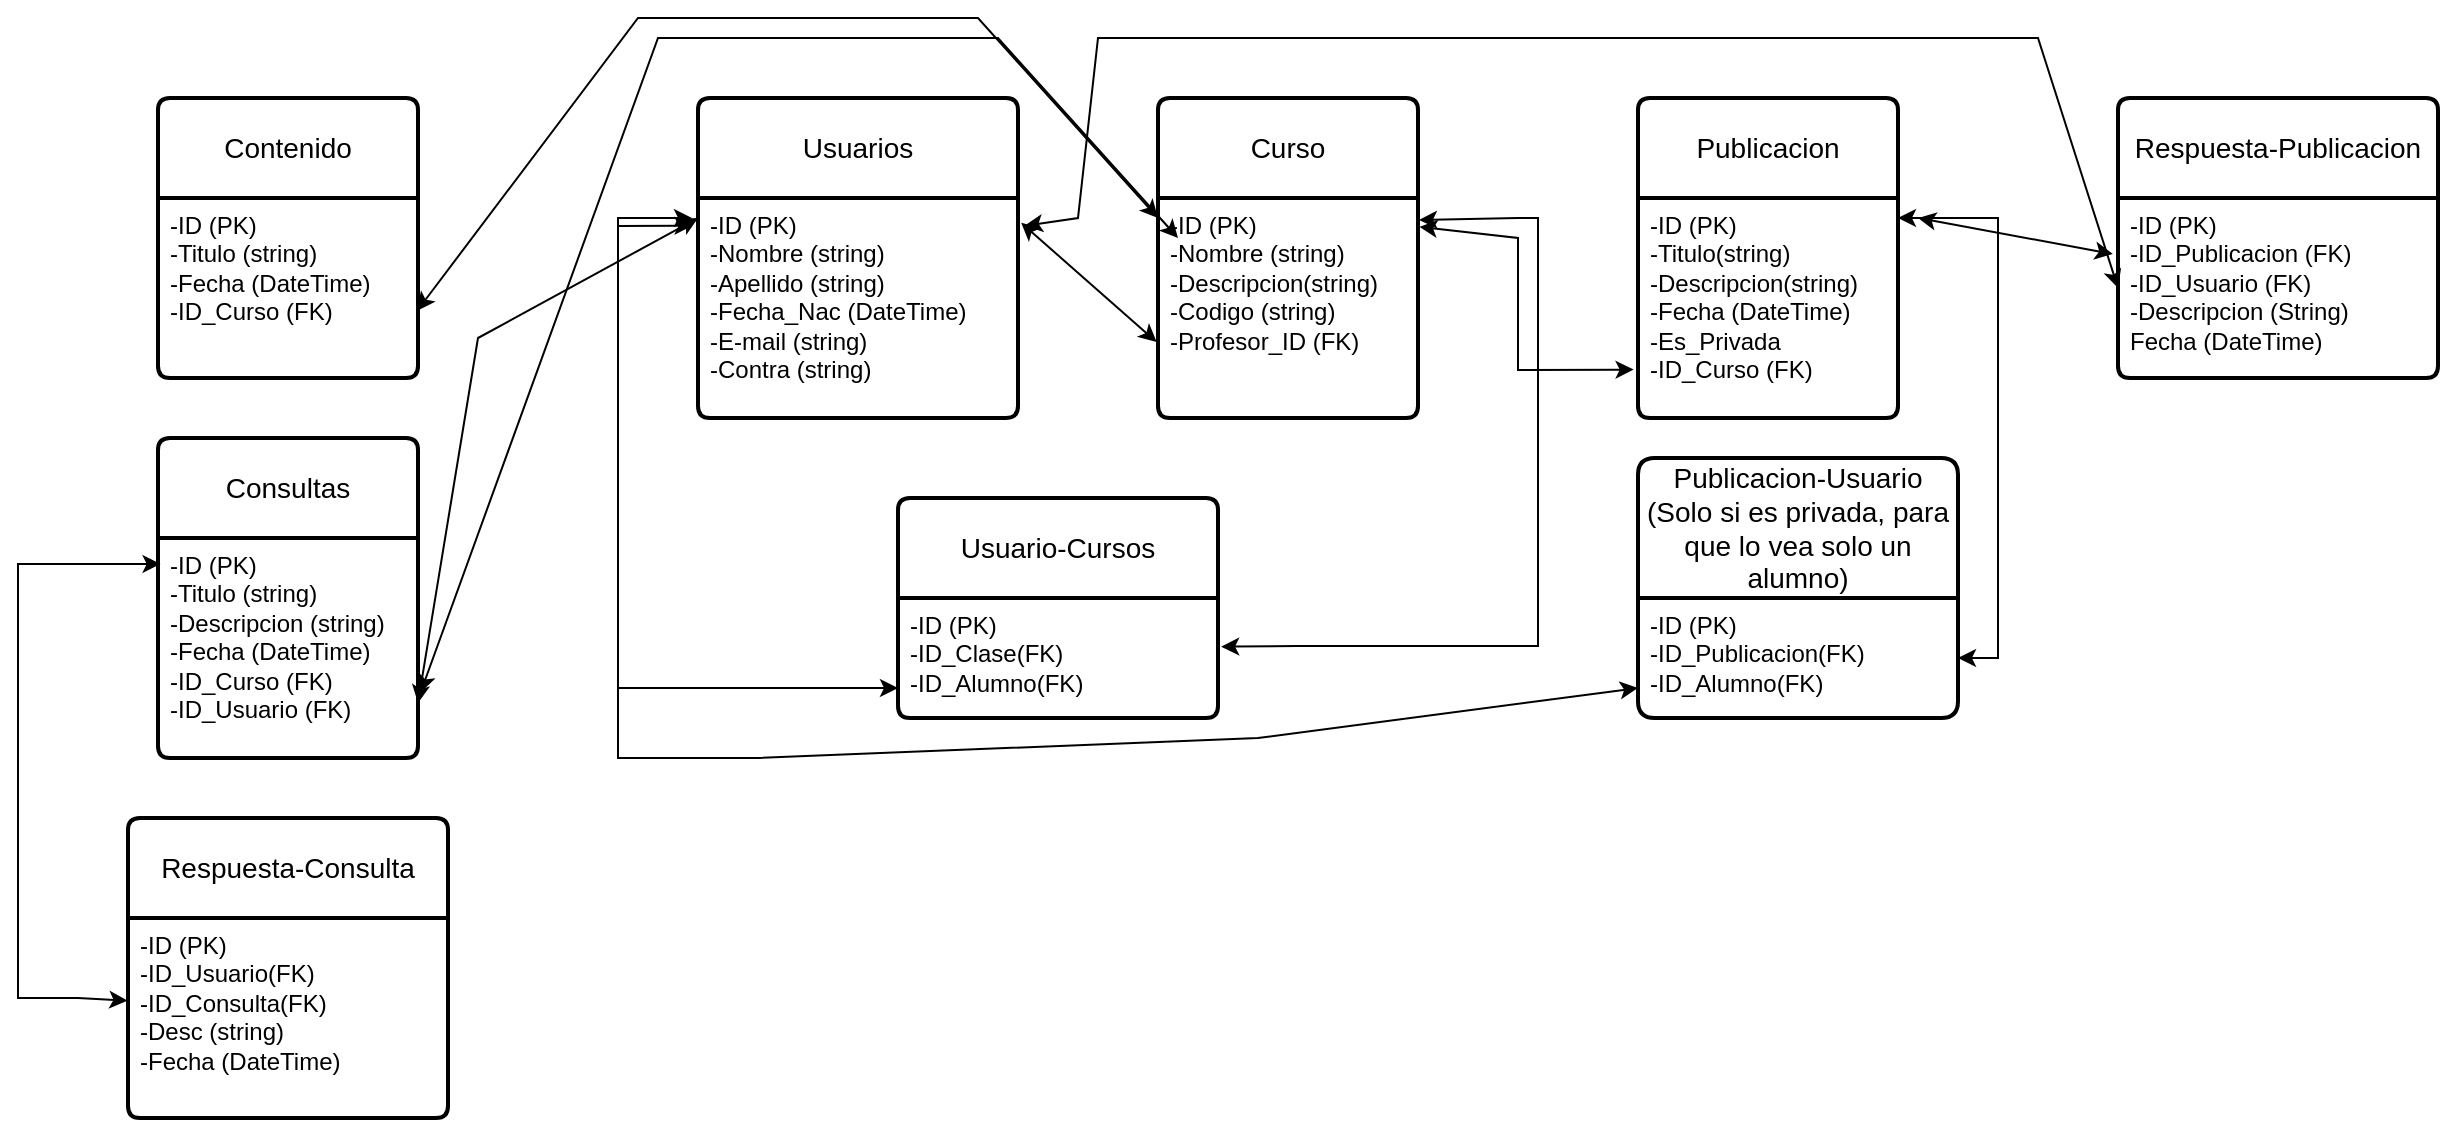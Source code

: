 <mxfile version="21.2.8" type="device">
  <diagram name="Página-1" id="AQLMu8vAlDGSSKm7oeRJ">
    <mxGraphModel dx="2796" dy="1033" grid="1" gridSize="10" guides="1" tooltips="1" connect="1" arrows="1" fold="1" page="1" pageScale="1" pageWidth="827" pageHeight="1169" math="0" shadow="0">
      <root>
        <mxCell id="0" />
        <mxCell id="1" parent="0" />
        <mxCell id="G4TxEUvhC4LsjDLNE99U-1" value="Usuarios&lt;br&gt;" style="swimlane;childLayout=stackLayout;horizontal=1;startSize=50;horizontalStack=0;rounded=1;fontSize=14;fontStyle=0;strokeWidth=2;resizeParent=0;resizeLast=1;shadow=0;dashed=0;align=center;arcSize=4;whiteSpace=wrap;html=1;" vertex="1" parent="1">
          <mxGeometry x="70" y="100" width="160" height="160" as="geometry" />
        </mxCell>
        <mxCell id="G4TxEUvhC4LsjDLNE99U-2" value="-ID (PK)&lt;br&gt;-Nombre (string)&lt;br&gt;-Apellido (string)&lt;br&gt;-Fecha_Nac (DateTime)&lt;br&gt;-E-mail (string)&lt;br&gt;-Contra (string)" style="align=left;strokeColor=none;fillColor=none;spacingLeft=4;fontSize=12;verticalAlign=top;resizable=0;rotatable=0;part=1;html=1;" vertex="1" parent="G4TxEUvhC4LsjDLNE99U-1">
          <mxGeometry y="50" width="160" height="110" as="geometry" />
        </mxCell>
        <mxCell id="G4TxEUvhC4LsjDLNE99U-3" value="Usuario-Cursos" style="swimlane;childLayout=stackLayout;horizontal=1;startSize=50;horizontalStack=0;rounded=1;fontSize=14;fontStyle=0;strokeWidth=2;resizeParent=0;resizeLast=1;shadow=0;dashed=0;align=center;arcSize=4;whiteSpace=wrap;html=1;" vertex="1" parent="1">
          <mxGeometry x="170" y="300" width="160" height="110" as="geometry" />
        </mxCell>
        <mxCell id="G4TxEUvhC4LsjDLNE99U-4" value="-ID (PK)&lt;br&gt;-ID_Clase(FK)&lt;br&gt;-ID_Alumno(FK)" style="align=left;strokeColor=none;fillColor=none;spacingLeft=4;fontSize=12;verticalAlign=top;resizable=0;rotatable=0;part=1;html=1;" vertex="1" parent="G4TxEUvhC4LsjDLNE99U-3">
          <mxGeometry y="50" width="160" height="60" as="geometry" />
        </mxCell>
        <mxCell id="G4TxEUvhC4LsjDLNE99U-5" value="Curso" style="swimlane;childLayout=stackLayout;horizontal=1;startSize=50;horizontalStack=0;rounded=1;fontSize=14;fontStyle=0;strokeWidth=2;resizeParent=0;resizeLast=1;shadow=0;dashed=0;align=center;arcSize=4;whiteSpace=wrap;html=1;" vertex="1" parent="1">
          <mxGeometry x="300" y="100" width="130" height="160" as="geometry" />
        </mxCell>
        <mxCell id="G4TxEUvhC4LsjDLNE99U-6" value="-ID (PK)&lt;br&gt;-Nombre (string)&lt;br&gt;-Descripcion(string)&lt;br&gt;-Codigo (string)&lt;br&gt;-Profesor_ID (FK)" style="align=left;strokeColor=none;fillColor=none;spacingLeft=4;fontSize=12;verticalAlign=top;resizable=0;rotatable=0;part=1;html=1;" vertex="1" parent="G4TxEUvhC4LsjDLNE99U-5">
          <mxGeometry y="50" width="130" height="110" as="geometry" />
        </mxCell>
        <mxCell id="G4TxEUvhC4LsjDLNE99U-7" value="" style="endArrow=classic;startArrow=classic;html=1;rounded=0;entryX=-0.005;entryY=0.655;entryDx=0;entryDy=0;entryPerimeter=0;exitX=1.01;exitY=0.113;exitDx=0;exitDy=0;exitPerimeter=0;" edge="1" parent="1" source="G4TxEUvhC4LsjDLNE99U-2" target="G4TxEUvhC4LsjDLNE99U-6">
          <mxGeometry width="50" height="50" relative="1" as="geometry">
            <mxPoint x="250" y="160" as="sourcePoint" />
            <mxPoint x="730" y="320" as="targetPoint" />
          </mxGeometry>
        </mxCell>
        <mxCell id="G4TxEUvhC4LsjDLNE99U-8" value="" style="endArrow=classic;startArrow=classic;html=1;rounded=0;exitX=-0.017;exitY=0.126;exitDx=0;exitDy=0;exitPerimeter=0;entryX=0;entryY=0.75;entryDx=0;entryDy=0;" edge="1" parent="1" source="G4TxEUvhC4LsjDLNE99U-2" target="G4TxEUvhC4LsjDLNE99U-4">
          <mxGeometry width="50" height="50" relative="1" as="geometry">
            <mxPoint x="60" y="160" as="sourcePoint" />
            <mxPoint x="160" y="400" as="targetPoint" />
            <Array as="points">
              <mxPoint x="30" y="164" />
              <mxPoint x="30" y="390" />
              <mxPoint x="30" y="395" />
              <mxPoint x="90" y="395" />
            </Array>
          </mxGeometry>
        </mxCell>
        <mxCell id="G4TxEUvhC4LsjDLNE99U-10" value="" style="endArrow=classic;startArrow=classic;html=1;rounded=0;exitX=1.01;exitY=0.406;exitDx=0;exitDy=0;exitPerimeter=0;entryX=1.004;entryY=0.1;entryDx=0;entryDy=0;entryPerimeter=0;" edge="1" parent="1" source="G4TxEUvhC4LsjDLNE99U-4" target="G4TxEUvhC4LsjDLNE99U-6">
          <mxGeometry width="50" height="50" relative="1" as="geometry">
            <mxPoint x="350" y="380" as="sourcePoint" />
            <mxPoint x="520" y="160" as="targetPoint" />
            <Array as="points">
              <mxPoint x="370" y="374" />
              <mxPoint x="470" y="374" />
              <mxPoint x="490" y="374" />
              <mxPoint x="490" y="170" />
              <mxPoint x="490" y="160" />
              <mxPoint x="480" y="160" />
            </Array>
          </mxGeometry>
        </mxCell>
        <mxCell id="G4TxEUvhC4LsjDLNE99U-11" value="Publicacion" style="swimlane;childLayout=stackLayout;horizontal=1;startSize=50;horizontalStack=0;rounded=1;fontSize=14;fontStyle=0;strokeWidth=2;resizeParent=0;resizeLast=1;shadow=0;dashed=0;align=center;arcSize=4;whiteSpace=wrap;html=1;" vertex="1" parent="1">
          <mxGeometry x="540" y="100" width="130" height="160" as="geometry" />
        </mxCell>
        <mxCell id="G4TxEUvhC4LsjDLNE99U-12" value="-ID (PK)&lt;br&gt;-Titulo(string)&lt;br&gt;-Descripcion(string)&lt;br&gt;-Fecha (DateTime)&lt;br&gt;-Es_Privada&lt;br&gt;-ID_Curso (FK)" style="align=left;strokeColor=none;fillColor=none;spacingLeft=4;fontSize=12;verticalAlign=top;resizable=0;rotatable=0;part=1;html=1;" vertex="1" parent="G4TxEUvhC4LsjDLNE99U-11">
          <mxGeometry y="50" width="130" height="110" as="geometry" />
        </mxCell>
        <mxCell id="G4TxEUvhC4LsjDLNE99U-13" value="" style="endArrow=classic;startArrow=classic;html=1;rounded=0;entryX=-0.017;entryY=0.78;entryDx=0;entryDy=0;entryPerimeter=0;exitX=1.005;exitY=0.131;exitDx=0;exitDy=0;exitPerimeter=0;" edge="1" parent="1" source="G4TxEUvhC4LsjDLNE99U-6" target="G4TxEUvhC4LsjDLNE99U-12">
          <mxGeometry width="50" height="50" relative="1" as="geometry">
            <mxPoint x="430" y="170" as="sourcePoint" />
            <mxPoint x="480" y="120" as="targetPoint" />
            <Array as="points">
              <mxPoint x="480" y="170" />
              <mxPoint x="480" y="210" />
              <mxPoint x="480" y="236" />
            </Array>
          </mxGeometry>
        </mxCell>
        <mxCell id="G4TxEUvhC4LsjDLNE99U-14" value="Publicacion-Usuario&lt;br&gt;(Solo si es privada, para que lo vea solo un alumno)" style="swimlane;childLayout=stackLayout;horizontal=1;startSize=70;horizontalStack=0;rounded=1;fontSize=14;fontStyle=0;strokeWidth=2;resizeParent=0;resizeLast=1;shadow=0;dashed=0;align=center;arcSize=4;whiteSpace=wrap;html=1;" vertex="1" parent="1">
          <mxGeometry x="540" y="280" width="160" height="130" as="geometry" />
        </mxCell>
        <mxCell id="G4TxEUvhC4LsjDLNE99U-15" value="-ID (PK)&lt;br&gt;-ID_Publicacion(FK)&lt;br&gt;-ID_Alumno(FK)" style="align=left;strokeColor=none;fillColor=none;spacingLeft=4;fontSize=12;verticalAlign=top;resizable=0;rotatable=0;part=1;html=1;" vertex="1" parent="G4TxEUvhC4LsjDLNE99U-14">
          <mxGeometry y="70" width="160" height="60" as="geometry" />
        </mxCell>
        <mxCell id="G4TxEUvhC4LsjDLNE99U-16" value="" style="endArrow=classic;startArrow=classic;html=1;rounded=0;exitX=1;exitY=0.5;exitDx=0;exitDy=0;" edge="1" parent="1" source="G4TxEUvhC4LsjDLNE99U-15">
          <mxGeometry width="50" height="50" relative="1" as="geometry">
            <mxPoint x="720" y="380" as="sourcePoint" />
            <mxPoint x="670" y="160" as="targetPoint" />
            <Array as="points">
              <mxPoint x="720" y="380" />
              <mxPoint x="720" y="270" />
              <mxPoint x="720" y="160" />
              <mxPoint x="670" y="160" />
            </Array>
          </mxGeometry>
        </mxCell>
        <mxCell id="G4TxEUvhC4LsjDLNE99U-18" value="" style="endArrow=classic;startArrow=classic;html=1;rounded=0;exitX=-0.017;exitY=0.126;exitDx=0;exitDy=0;exitPerimeter=0;entryX=0;entryY=0.75;entryDx=0;entryDy=0;" edge="1" parent="1" target="G4TxEUvhC4LsjDLNE99U-15">
          <mxGeometry width="50" height="50" relative="1" as="geometry">
            <mxPoint x="67" y="160" as="sourcePoint" />
            <mxPoint x="180" y="430" as="targetPoint" />
            <Array as="points">
              <mxPoint x="30" y="160" />
              <mxPoint x="30" y="386" />
              <mxPoint x="30" y="430" />
              <mxPoint x="100" y="430" />
              <mxPoint x="350" y="420" />
            </Array>
          </mxGeometry>
        </mxCell>
        <mxCell id="G4TxEUvhC4LsjDLNE99U-19" value="Respuesta-Publicacion" style="swimlane;childLayout=stackLayout;horizontal=1;startSize=50;horizontalStack=0;rounded=1;fontSize=14;fontStyle=0;strokeWidth=2;resizeParent=0;resizeLast=1;shadow=0;dashed=0;align=center;arcSize=4;whiteSpace=wrap;html=1;" vertex="1" parent="1">
          <mxGeometry x="780" y="100" width="160" height="140" as="geometry" />
        </mxCell>
        <mxCell id="G4TxEUvhC4LsjDLNE99U-20" value="-ID (PK)&lt;br&gt;-ID_Publicacion (FK)&lt;br&gt;-ID_Usuario (FK)&lt;br&gt;-Descripcion (String)&lt;br&gt;Fecha (DateTime)" style="align=left;strokeColor=none;fillColor=none;spacingLeft=4;fontSize=12;verticalAlign=top;resizable=0;rotatable=0;part=1;html=1;" vertex="1" parent="G4TxEUvhC4LsjDLNE99U-19">
          <mxGeometry y="50" width="160" height="90" as="geometry" />
        </mxCell>
        <mxCell id="G4TxEUvhC4LsjDLNE99U-21" value="" style="endArrow=classic;startArrow=classic;html=1;rounded=0;entryX=-0.016;entryY=0.311;entryDx=0;entryDy=0;entryPerimeter=0;" edge="1" parent="1" target="G4TxEUvhC4LsjDLNE99U-20">
          <mxGeometry width="50" height="50" relative="1" as="geometry">
            <mxPoint x="680" y="160" as="sourcePoint" />
            <mxPoint x="780" y="170" as="targetPoint" />
          </mxGeometry>
        </mxCell>
        <mxCell id="G4TxEUvhC4LsjDLNE99U-22" value="" style="endArrow=classic;startArrow=classic;html=1;rounded=0;entryX=0;entryY=0.5;entryDx=0;entryDy=0;exitX=1.021;exitY=0.126;exitDx=0;exitDy=0;exitPerimeter=0;" edge="1" parent="1" source="G4TxEUvhC4LsjDLNE99U-2" target="G4TxEUvhC4LsjDLNE99U-20">
          <mxGeometry width="50" height="50" relative="1" as="geometry">
            <mxPoint x="260" y="70" as="sourcePoint" />
            <mxPoint x="770" y="190" as="targetPoint" />
            <Array as="points">
              <mxPoint x="260" y="160" />
              <mxPoint x="270" y="70" />
              <mxPoint x="740" y="70" />
            </Array>
          </mxGeometry>
        </mxCell>
        <mxCell id="G4TxEUvhC4LsjDLNE99U-23" value="Contenido" style="swimlane;childLayout=stackLayout;horizontal=1;startSize=50;horizontalStack=0;rounded=1;fontSize=14;fontStyle=0;strokeWidth=2;resizeParent=0;resizeLast=1;shadow=0;dashed=0;align=center;arcSize=4;whiteSpace=wrap;html=1;" vertex="1" parent="1">
          <mxGeometry x="-200" y="100" width="130" height="140" as="geometry" />
        </mxCell>
        <mxCell id="G4TxEUvhC4LsjDLNE99U-24" value="-ID (PK)&lt;br&gt;-Titulo (string)&lt;br&gt;-Fecha (DateTime)&lt;br&gt;-ID_Curso (FK)" style="align=left;strokeColor=none;fillColor=none;spacingLeft=4;fontSize=12;verticalAlign=top;resizable=0;rotatable=0;part=1;html=1;" vertex="1" parent="G4TxEUvhC4LsjDLNE99U-23">
          <mxGeometry y="50" width="130" height="90" as="geometry" />
        </mxCell>
        <mxCell id="G4TxEUvhC4LsjDLNE99U-25" value="" style="endArrow=classic;startArrow=classic;html=1;rounded=0;entryX=0;entryY=0.091;entryDx=0;entryDy=0;entryPerimeter=0;exitX=0.997;exitY=0.626;exitDx=0;exitDy=0;exitPerimeter=0;" edge="1" parent="1" source="G4TxEUvhC4LsjDLNE99U-24" target="G4TxEUvhC4LsjDLNE99U-6">
          <mxGeometry width="50" height="50" relative="1" as="geometry">
            <mxPoint x="-40" y="205" as="sourcePoint" />
            <mxPoint x="230" y="60" as="targetPoint" />
            <Array as="points">
              <mxPoint x="40" y="60" />
              <mxPoint x="210" y="60" />
            </Array>
          </mxGeometry>
        </mxCell>
        <mxCell id="G4TxEUvhC4LsjDLNE99U-26" value="Consultas" style="swimlane;childLayout=stackLayout;horizontal=1;startSize=50;horizontalStack=0;rounded=1;fontSize=14;fontStyle=0;strokeWidth=2;resizeParent=0;resizeLast=1;shadow=0;dashed=0;align=center;arcSize=4;whiteSpace=wrap;html=1;" vertex="1" parent="1">
          <mxGeometry x="-200" y="270" width="130" height="160" as="geometry" />
        </mxCell>
        <mxCell id="G4TxEUvhC4LsjDLNE99U-27" value="-ID (PK)&lt;br&gt;-Titulo (string)&lt;br&gt;-Descripcion (string)&lt;br&gt;-Fecha (DateTime)&lt;br&gt;-ID_Curso (FK)&lt;br&gt;-ID_Usuario (FK)" style="align=left;strokeColor=none;fillColor=none;spacingLeft=4;fontSize=12;verticalAlign=top;resizable=0;rotatable=0;part=1;html=1;" vertex="1" parent="G4TxEUvhC4LsjDLNE99U-26">
          <mxGeometry y="50" width="130" height="110" as="geometry" />
        </mxCell>
        <mxCell id="G4TxEUvhC4LsjDLNE99U-28" value="" style="endArrow=classic;startArrow=classic;html=1;rounded=0;entryX=0;entryY=0.091;entryDx=0;entryDy=0;entryPerimeter=0;exitX=1.01;exitY=0.702;exitDx=0;exitDy=0;exitPerimeter=0;" edge="1" parent="1" source="G4TxEUvhC4LsjDLNE99U-27">
          <mxGeometry width="50" height="50" relative="1" as="geometry">
            <mxPoint x="-60" y="216" as="sourcePoint" />
            <mxPoint x="310" y="170" as="targetPoint" />
            <Array as="points">
              <mxPoint x="50" y="70" />
              <mxPoint x="220" y="70" />
            </Array>
          </mxGeometry>
        </mxCell>
        <mxCell id="G4TxEUvhC4LsjDLNE99U-29" value="" style="endArrow=classic;startArrow=classic;html=1;rounded=0;exitX=1;exitY=0.75;exitDx=0;exitDy=0;" edge="1" parent="1" source="G4TxEUvhC4LsjDLNE99U-27">
          <mxGeometry width="50" height="50" relative="1" as="geometry">
            <mxPoint x="-50" y="400" as="sourcePoint" />
            <mxPoint x="70" y="160" as="targetPoint" />
            <Array as="points">
              <mxPoint x="-40" y="220" />
            </Array>
          </mxGeometry>
        </mxCell>
        <mxCell id="G4TxEUvhC4LsjDLNE99U-30" value="Respuesta-Consulta" style="swimlane;childLayout=stackLayout;horizontal=1;startSize=50;horizontalStack=0;rounded=1;fontSize=14;fontStyle=0;strokeWidth=2;resizeParent=0;resizeLast=1;shadow=0;dashed=0;align=center;arcSize=4;whiteSpace=wrap;html=1;" vertex="1" parent="1">
          <mxGeometry x="-215" y="460" width="160" height="150" as="geometry" />
        </mxCell>
        <mxCell id="G4TxEUvhC4LsjDLNE99U-31" value="-ID (PK)&lt;br&gt;-ID_Usuario(FK)&lt;br&gt;-ID_Consulta(FK)&lt;br&gt;-Desc (string)&lt;br&gt;-Fecha (DateTime)" style="align=left;strokeColor=none;fillColor=none;spacingLeft=4;fontSize=12;verticalAlign=top;resizable=0;rotatable=0;part=1;html=1;" vertex="1" parent="G4TxEUvhC4LsjDLNE99U-30">
          <mxGeometry y="50" width="160" height="100" as="geometry" />
        </mxCell>
        <mxCell id="G4TxEUvhC4LsjDLNE99U-34" value="" style="endArrow=classic;startArrow=classic;html=1;rounded=0;entryX=0.01;entryY=0.118;entryDx=0;entryDy=0;entryPerimeter=0;exitX=-0.002;exitY=0.413;exitDx=0;exitDy=0;exitPerimeter=0;" edge="1" parent="1" source="G4TxEUvhC4LsjDLNE99U-31" target="G4TxEUvhC4LsjDLNE99U-27">
          <mxGeometry width="50" height="50" relative="1" as="geometry">
            <mxPoint x="-260" y="530" as="sourcePoint" />
            <mxPoint x="-260" y="380" as="targetPoint" />
            <Array as="points">
              <mxPoint x="-240" y="550" />
              <mxPoint x="-270" y="550" />
              <mxPoint x="-270" y="333" />
            </Array>
          </mxGeometry>
        </mxCell>
      </root>
    </mxGraphModel>
  </diagram>
</mxfile>
